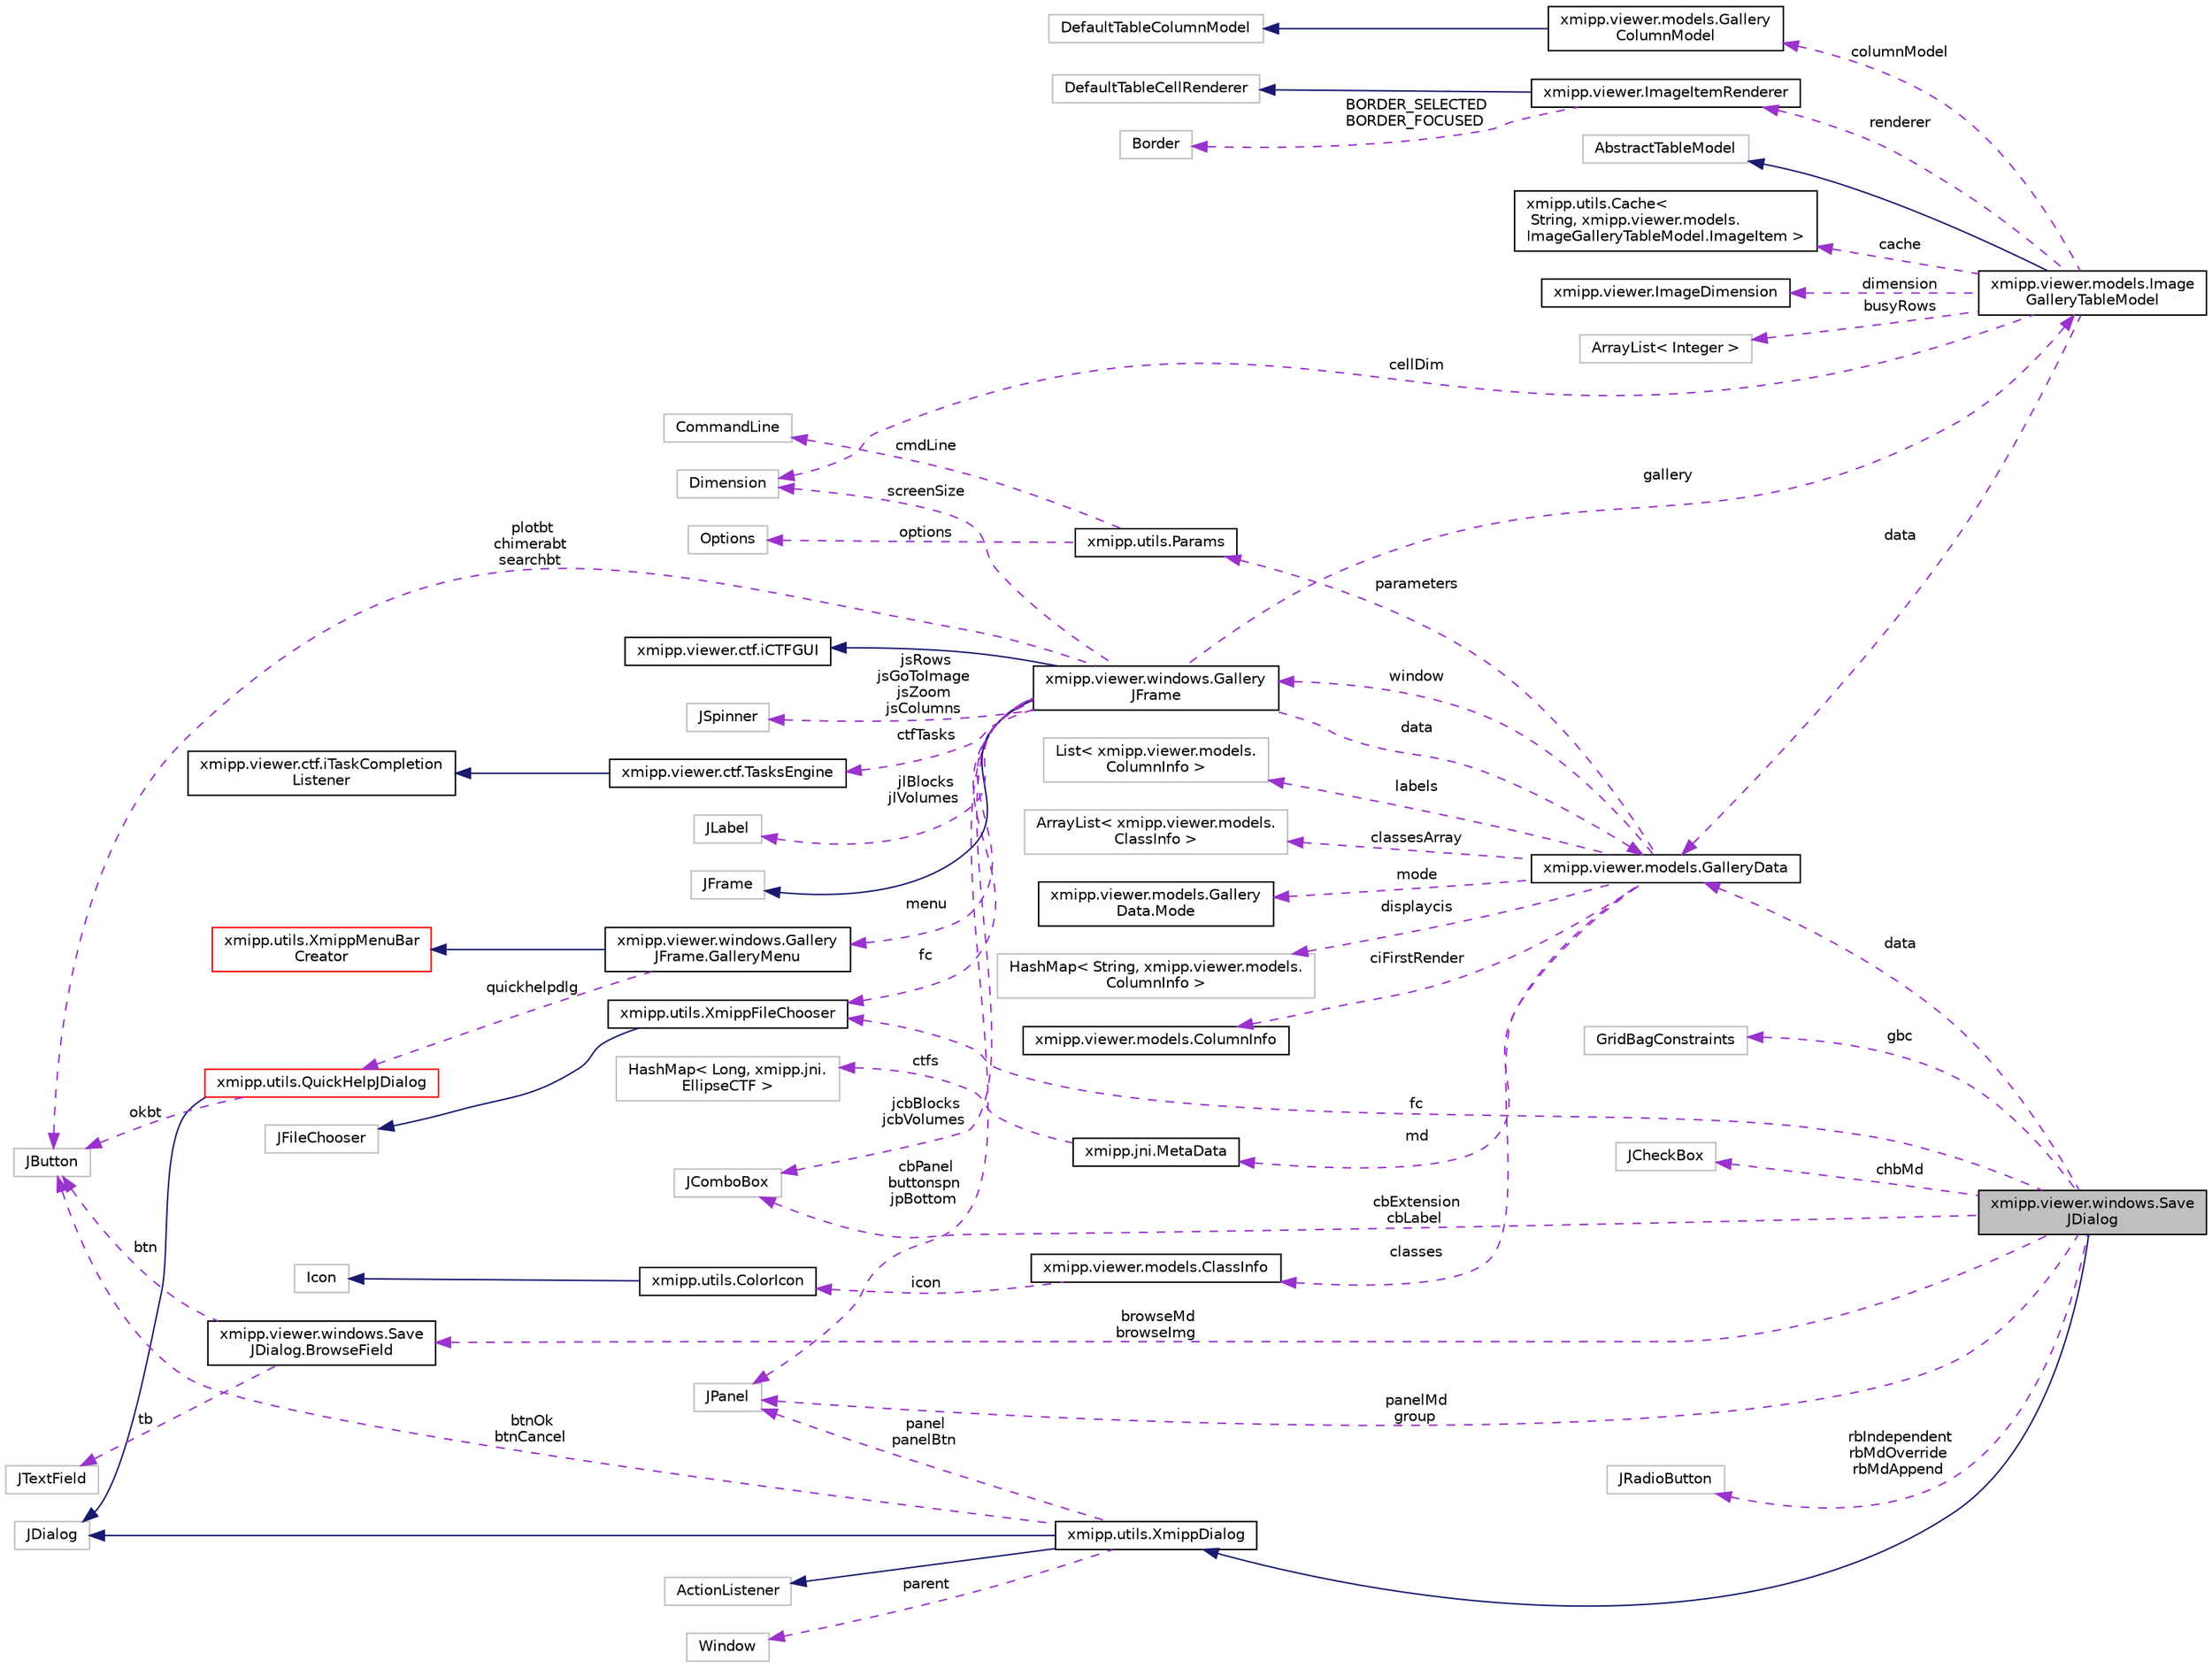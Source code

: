 digraph "xmipp.viewer.windows.SaveJDialog"
{
  edge [fontname="Helvetica",fontsize="10",labelfontname="Helvetica",labelfontsize="10"];
  node [fontname="Helvetica",fontsize="10",shape=record];
  rankdir="LR";
  Node5 [label="xmipp.viewer.windows.Save\lJDialog",height=0.2,width=0.4,color="black", fillcolor="grey75", style="filled", fontcolor="black"];
  Node6 -> Node5 [dir="back",color="midnightblue",fontsize="10",style="solid",fontname="Helvetica"];
  Node6 [label="xmipp.utils.XmippDialog",height=0.2,width=0.4,color="black", fillcolor="white", style="filled",URL="$classxmipp_1_1utils_1_1XmippDialog.html"];
  Node7 -> Node6 [dir="back",color="midnightblue",fontsize="10",style="solid",fontname="Helvetica"];
  Node7 [label="JDialog",height=0.2,width=0.4,color="grey75", fillcolor="white", style="filled"];
  Node8 -> Node6 [dir="back",color="midnightblue",fontsize="10",style="solid",fontname="Helvetica"];
  Node8 [label="ActionListener",height=0.2,width=0.4,color="grey75", fillcolor="white", style="filled"];
  Node9 -> Node6 [dir="back",color="darkorchid3",fontsize="10",style="dashed",label=" btnOk\nbtnCancel" ,fontname="Helvetica"];
  Node9 [label="JButton",height=0.2,width=0.4,color="grey75", fillcolor="white", style="filled"];
  Node10 -> Node6 [dir="back",color="darkorchid3",fontsize="10",style="dashed",label=" parent" ,fontname="Helvetica"];
  Node10 [label="Window",height=0.2,width=0.4,color="grey75", fillcolor="white", style="filled"];
  Node11 -> Node6 [dir="back",color="darkorchid3",fontsize="10",style="dashed",label=" panel\npanelBtn" ,fontname="Helvetica"];
  Node11 [label="JPanel",height=0.2,width=0.4,color="grey75", fillcolor="white", style="filled"];
  Node12 -> Node5 [dir="back",color="darkorchid3",fontsize="10",style="dashed",label=" gbc" ,fontname="Helvetica"];
  Node12 [label="GridBagConstraints",height=0.2,width=0.4,color="grey75", fillcolor="white", style="filled"];
  Node13 -> Node5 [dir="back",color="darkorchid3",fontsize="10",style="dashed",label=" chbMd" ,fontname="Helvetica"];
  Node13 [label="JCheckBox",height=0.2,width=0.4,color="grey75", fillcolor="white", style="filled"];
  Node14 -> Node5 [dir="back",color="darkorchid3",fontsize="10",style="dashed",label=" fc" ,fontname="Helvetica"];
  Node14 [label="xmipp.utils.XmippFileChooser",height=0.2,width=0.4,color="black", fillcolor="white", style="filled",URL="$classxmipp_1_1utils_1_1XmippFileChooser.html"];
  Node15 -> Node14 [dir="back",color="midnightblue",fontsize="10",style="solid",fontname="Helvetica"];
  Node15 [label="JFileChooser",height=0.2,width=0.4,color="grey75", fillcolor="white", style="filled"];
  Node16 -> Node5 [dir="back",color="darkorchid3",fontsize="10",style="dashed",label=" cbExtension\ncbLabel" ,fontname="Helvetica"];
  Node16 [label="JComboBox",height=0.2,width=0.4,color="grey75", fillcolor="white", style="filled"];
  Node11 -> Node5 [dir="back",color="darkorchid3",fontsize="10",style="dashed",label=" panelMd\ngroup" ,fontname="Helvetica"];
  Node17 -> Node5 [dir="back",color="darkorchid3",fontsize="10",style="dashed",label=" browseMd\nbrowseImg" ,fontname="Helvetica"];
  Node17 [label="xmipp.viewer.windows.Save\lJDialog.BrowseField",height=0.2,width=0.4,color="black", fillcolor="white", style="filled",URL="$classxmipp_1_1viewer_1_1windows_1_1SaveJDialog_1_1BrowseField.html"];
  Node9 -> Node17 [dir="back",color="darkorchid3",fontsize="10",style="dashed",label=" btn" ,fontname="Helvetica"];
  Node18 -> Node17 [dir="back",color="darkorchid3",fontsize="10",style="dashed",label=" tb" ,fontname="Helvetica"];
  Node18 [label="JTextField",height=0.2,width=0.4,color="grey75", fillcolor="white", style="filled"];
  Node19 -> Node5 [dir="back",color="darkorchid3",fontsize="10",style="dashed",label=" data" ,fontname="Helvetica"];
  Node19 [label="xmipp.viewer.models.GalleryData",height=0.2,width=0.4,color="black", fillcolor="white", style="filled",URL="$classxmipp_1_1viewer_1_1models_1_1GalleryData.html"];
  Node20 -> Node19 [dir="back",color="darkorchid3",fontsize="10",style="dashed",label=" displaycis" ,fontname="Helvetica"];
  Node20 [label="HashMap\< String, xmipp.viewer.models.\lColumnInfo \>",height=0.2,width=0.4,color="grey75", fillcolor="white", style="filled"];
  Node21 -> Node19 [dir="back",color="darkorchid3",fontsize="10",style="dashed",label=" window" ,fontname="Helvetica"];
  Node21 [label="xmipp.viewer.windows.Gallery\lJFrame",height=0.2,width=0.4,color="black", fillcolor="white", style="filled",URL="$classxmipp_1_1viewer_1_1windows_1_1GalleryJFrame.html"];
  Node22 -> Node21 [dir="back",color="midnightblue",fontsize="10",style="solid",fontname="Helvetica"];
  Node22 [label="JFrame",height=0.2,width=0.4,color="grey75", fillcolor="white", style="filled"];
  Node23 -> Node21 [dir="back",color="midnightblue",fontsize="10",style="solid",fontname="Helvetica"];
  Node23 [label="xmipp.viewer.ctf.iCTFGUI",height=0.2,width=0.4,color="black", fillcolor="white", style="filled",URL="$interfacexmipp_1_1viewer_1_1ctf_1_1iCTFGUI.html"];
  Node9 -> Node21 [dir="back",color="darkorchid3",fontsize="10",style="dashed",label=" plotbt\nchimerabt\nsearchbt" ,fontname="Helvetica"];
  Node24 -> Node21 [dir="back",color="darkorchid3",fontsize="10",style="dashed",label=" jsRows\njsGoToImage\njsZoom\njsColumns" ,fontname="Helvetica"];
  Node24 [label="JSpinner",height=0.2,width=0.4,color="grey75", fillcolor="white", style="filled"];
  Node14 -> Node21 [dir="back",color="darkorchid3",fontsize="10",style="dashed",label=" fc" ,fontname="Helvetica"];
  Node25 -> Node21 [dir="back",color="darkorchid3",fontsize="10",style="dashed",label=" gallery" ,fontname="Helvetica"];
  Node25 [label="xmipp.viewer.models.Image\lGalleryTableModel",height=0.2,width=0.4,color="black", fillcolor="white", style="filled",URL="$classxmipp_1_1viewer_1_1models_1_1ImageGalleryTableModel.html"];
  Node26 -> Node25 [dir="back",color="midnightblue",fontsize="10",style="solid",fontname="Helvetica"];
  Node26 [label="AbstractTableModel",height=0.2,width=0.4,color="grey75", fillcolor="white", style="filled"];
  Node27 -> Node25 [dir="back",color="darkorchid3",fontsize="10",style="dashed",label=" columnModel" ,fontname="Helvetica"];
  Node27 [label="xmipp.viewer.models.Gallery\lColumnModel",height=0.2,width=0.4,color="black", fillcolor="white", style="filled",URL="$classxmipp_1_1viewer_1_1models_1_1GalleryColumnModel.html"];
  Node28 -> Node27 [dir="back",color="midnightblue",fontsize="10",style="solid",fontname="Helvetica"];
  Node28 [label="DefaultTableColumnModel",height=0.2,width=0.4,color="grey75", fillcolor="white", style="filled"];
  Node29 -> Node25 [dir="back",color="darkorchid3",fontsize="10",style="dashed",label=" cache" ,fontname="Helvetica"];
  Node29 [label="xmipp.utils.Cache\<\l String, xmipp.viewer.models.\lImageGalleryTableModel.ImageItem \>",height=0.2,width=0.4,color="black", fillcolor="white", style="filled",URL="$classxmipp_1_1utils_1_1Cache.html"];
  Node30 -> Node25 [dir="back",color="darkorchid3",fontsize="10",style="dashed",label=" dimension" ,fontname="Helvetica"];
  Node30 [label="xmipp.viewer.ImageDimension",height=0.2,width=0.4,color="black", fillcolor="white", style="filled",URL="$classxmipp_1_1viewer_1_1ImageDimension.html"];
  Node31 -> Node25 [dir="back",color="darkorchid3",fontsize="10",style="dashed",label=" renderer" ,fontname="Helvetica"];
  Node31 [label="xmipp.viewer.ImageItemRenderer",height=0.2,width=0.4,color="black", fillcolor="white", style="filled",URL="$classxmipp_1_1viewer_1_1ImageItemRenderer.html"];
  Node32 -> Node31 [dir="back",color="midnightblue",fontsize="10",style="solid",fontname="Helvetica"];
  Node32 [label="DefaultTableCellRenderer",height=0.2,width=0.4,color="grey75", fillcolor="white", style="filled"];
  Node33 -> Node31 [dir="back",color="darkorchid3",fontsize="10",style="dashed",label=" BORDER_SELECTED\nBORDER_FOCUSED" ,fontname="Helvetica"];
  Node33 [label="Border",height=0.2,width=0.4,color="grey75", fillcolor="white", style="filled"];
  Node34 -> Node25 [dir="back",color="darkorchid3",fontsize="10",style="dashed",label=" busyRows" ,fontname="Helvetica"];
  Node34 [label="ArrayList\< Integer \>",height=0.2,width=0.4,color="grey75", fillcolor="white", style="filled"];
  Node35 -> Node25 [dir="back",color="darkorchid3",fontsize="10",style="dashed",label=" cellDim" ,fontname="Helvetica"];
  Node35 [label="Dimension",height=0.2,width=0.4,color="grey75", fillcolor="white", style="filled"];
  Node19 -> Node25 [dir="back",color="darkorchid3",fontsize="10",style="dashed",label=" data" ,fontname="Helvetica"];
  Node35 -> Node21 [dir="back",color="darkorchid3",fontsize="10",style="dashed",label=" screenSize" ,fontname="Helvetica"];
  Node36 -> Node21 [dir="back",color="darkorchid3",fontsize="10",style="dashed",label=" ctfTasks" ,fontname="Helvetica"];
  Node36 [label="xmipp.viewer.ctf.TasksEngine",height=0.2,width=0.4,color="black", fillcolor="white", style="filled",URL="$classxmipp_1_1viewer_1_1ctf_1_1TasksEngine.html"];
  Node37 -> Node36 [dir="back",color="midnightblue",fontsize="10",style="solid",fontname="Helvetica"];
  Node37 [label="xmipp.viewer.ctf.iTaskCompletion\lListener",height=0.2,width=0.4,color="black", fillcolor="white", style="filled",URL="$interfacexmipp_1_1viewer_1_1ctf_1_1iTaskCompletionListener.html"];
  Node16 -> Node21 [dir="back",color="darkorchid3",fontsize="10",style="dashed",label=" jcbBlocks\njcbVolumes" ,fontname="Helvetica"];
  Node38 -> Node21 [dir="back",color="darkorchid3",fontsize="10",style="dashed",label=" jlBlocks\njlVolumes" ,fontname="Helvetica"];
  Node38 [label="JLabel",height=0.2,width=0.4,color="grey75", fillcolor="white", style="filled"];
  Node11 -> Node21 [dir="back",color="darkorchid3",fontsize="10",style="dashed",label=" cbPanel\nbuttonspn\njpBottom" ,fontname="Helvetica"];
  Node19 -> Node21 [dir="back",color="darkorchid3",fontsize="10",style="dashed",label=" data" ,fontname="Helvetica"];
  Node39 -> Node21 [dir="back",color="darkorchid3",fontsize="10",style="dashed",label=" menu" ,fontname="Helvetica"];
  Node39 [label="xmipp.viewer.windows.Gallery\lJFrame.GalleryMenu",height=0.2,width=0.4,color="black", fillcolor="white", style="filled",URL="$classxmipp_1_1viewer_1_1windows_1_1GalleryJFrame_1_1GalleryMenu.html"];
  Node40 -> Node39 [dir="back",color="midnightblue",fontsize="10",style="solid",fontname="Helvetica"];
  Node40 [label="xmipp.utils.XmippMenuBar\lCreator",height=0.2,width=0.4,color="red", fillcolor="white", style="filled",URL="$classxmipp_1_1utils_1_1XmippMenuBarCreator.html"];
  Node45 -> Node39 [dir="back",color="darkorchid3",fontsize="10",style="dashed",label=" quickhelpdlg" ,fontname="Helvetica"];
  Node45 [label="xmipp.utils.QuickHelpJDialog",height=0.2,width=0.4,color="red", fillcolor="white", style="filled",URL="$classxmipp_1_1utils_1_1QuickHelpJDialog.html"];
  Node7 -> Node45 [dir="back",color="midnightblue",fontsize="10",style="solid",fontname="Helvetica"];
  Node9 -> Node45 [dir="back",color="darkorchid3",fontsize="10",style="dashed",label=" okbt" ,fontname="Helvetica"];
  Node49 -> Node19 [dir="back",color="darkorchid3",fontsize="10",style="dashed",label=" ciFirstRender" ,fontname="Helvetica"];
  Node49 [label="xmipp.viewer.models.ColumnInfo",height=0.2,width=0.4,color="black", fillcolor="white", style="filled",URL="$classxmipp_1_1viewer_1_1models_1_1ColumnInfo.html"];
  Node50 -> Node19 [dir="back",color="darkorchid3",fontsize="10",style="dashed",label=" labels" ,fontname="Helvetica"];
  Node50 [label="List\< xmipp.viewer.models.\lColumnInfo \>",height=0.2,width=0.4,color="grey75", fillcolor="white", style="filled"];
  Node51 -> Node19 [dir="back",color="darkorchid3",fontsize="10",style="dashed",label=" md" ,fontname="Helvetica"];
  Node51 [label="xmipp.jni.MetaData",height=0.2,width=0.4,color="black", fillcolor="white", style="filled",URL="$classxmipp_1_1jni_1_1MetaData.html"];
  Node52 -> Node51 [dir="back",color="darkorchid3",fontsize="10",style="dashed",label=" ctfs" ,fontname="Helvetica"];
  Node52 [label="HashMap\< Long, xmipp.jni.\lEllipseCTF \>",height=0.2,width=0.4,color="grey75", fillcolor="white", style="filled"];
  Node53 -> Node19 [dir="back",color="darkorchid3",fontsize="10",style="dashed",label=" classes" ,fontname="Helvetica"];
  Node53 [label="xmipp.viewer.models.ClassInfo",height=0.2,width=0.4,color="black", fillcolor="white", style="filled",URL="$classxmipp_1_1viewer_1_1models_1_1ClassInfo.html"];
  Node54 -> Node53 [dir="back",color="darkorchid3",fontsize="10",style="dashed",label=" icon" ,fontname="Helvetica"];
  Node54 [label="xmipp.utils.ColorIcon",height=0.2,width=0.4,color="black", fillcolor="white", style="filled",URL="$classxmipp_1_1utils_1_1ColorIcon.html"];
  Node55 -> Node54 [dir="back",color="midnightblue",fontsize="10",style="solid",fontname="Helvetica"];
  Node55 [label="Icon",height=0.2,width=0.4,color="grey75", fillcolor="white", style="filled"];
  Node56 -> Node19 [dir="back",color="darkorchid3",fontsize="10",style="dashed",label=" classesArray" ,fontname="Helvetica"];
  Node56 [label="ArrayList\< xmipp.viewer.models.\lClassInfo \>",height=0.2,width=0.4,color="grey75", fillcolor="white", style="filled"];
  Node57 -> Node19 [dir="back",color="darkorchid3",fontsize="10",style="dashed",label=" mode" ,fontname="Helvetica"];
  Node57 [label="xmipp.viewer.models.Gallery\lData.Mode",height=0.2,width=0.4,color="black", fillcolor="white", style="filled",URL="$enumxmipp_1_1viewer_1_1models_1_1GalleryData_1_1Mode.html"];
  Node58 -> Node19 [dir="back",color="darkorchid3",fontsize="10",style="dashed",label=" parameters" ,fontname="Helvetica"];
  Node58 [label="xmipp.utils.Params",height=0.2,width=0.4,color="black", fillcolor="white", style="filled",URL="$classxmipp_1_1utils_1_1Params.html"];
  Node59 -> Node58 [dir="back",color="darkorchid3",fontsize="10",style="dashed",label=" options" ,fontname="Helvetica"];
  Node59 [label="Options",height=0.2,width=0.4,color="grey75", fillcolor="white", style="filled"];
  Node60 -> Node58 [dir="back",color="darkorchid3",fontsize="10",style="dashed",label=" cmdLine" ,fontname="Helvetica"];
  Node60 [label="CommandLine",height=0.2,width=0.4,color="grey75", fillcolor="white", style="filled"];
  Node61 -> Node5 [dir="back",color="darkorchid3",fontsize="10",style="dashed",label=" rbIndependent\nrbMdOverride\nrbMdAppend" ,fontname="Helvetica"];
  Node61 [label="JRadioButton",height=0.2,width=0.4,color="grey75", fillcolor="white", style="filled"];
}
